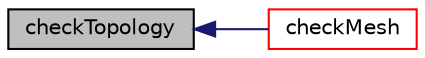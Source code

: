 digraph "checkTopology"
{
  bgcolor="transparent";
  edge [fontname="Helvetica",fontsize="10",labelfontname="Helvetica",labelfontsize="10"];
  node [fontname="Helvetica",fontsize="10",shape=record];
  rankdir="LR";
  Node1 [label="checkTopology",height=0.2,width=0.4,color="black", fillcolor="grey75", style="filled", fontcolor="black"];
  Node1 -> Node2 [dir="back",color="midnightblue",fontsize="10",style="solid",fontname="Helvetica"];
  Node2 [label="checkMesh",height=0.2,width=0.4,color="red",URL="$a01969.html#ac739af358952a81ae509ef75becbecf5",tooltip="Check mesh for correctness. Returns false for no error. "];
}
